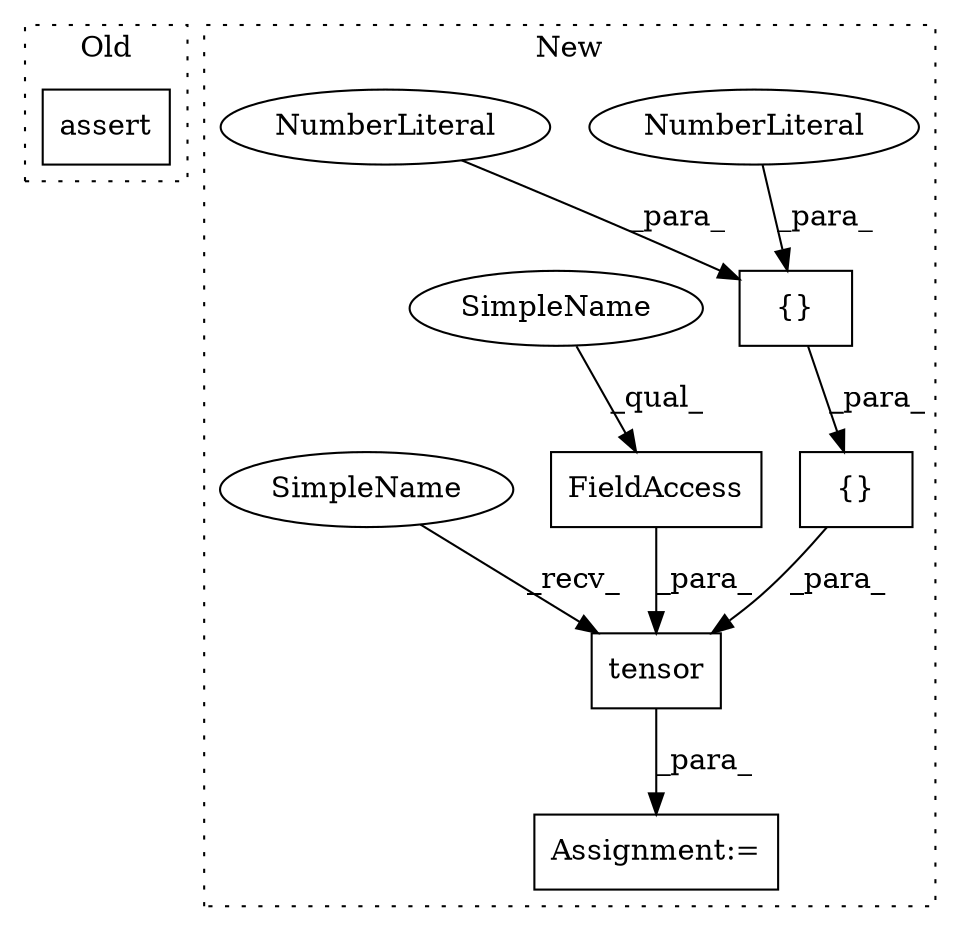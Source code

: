 digraph G {
subgraph cluster0 {
1 [label="assert" a="6" s="605" l="7" shape="box"];
label = "Old";
style="dotted";
}
subgraph cluster1 {
2 [label="tensor" a="32" s="629,674" l="7,1" shape="box"];
3 [label="Assignment:=" a="7" s="622" l="1" shape="box"];
4 [label="{}" a="4" s="650,658" l="1,1" shape="box"];
5 [label="NumberLiteral" a="34" s="651" l="3" shape="ellipse"];
6 [label="NumberLiteral" a="34" s="655" l="3" shape="ellipse"];
7 [label="{}" a="4" s="649,659" l="1,1" shape="box"];
8 [label="FieldAccess" a="22" s="661" l="13" shape="box"];
9 [label="SimpleName" a="42" s="661" l="5" shape="ellipse"];
10 [label="SimpleName" a="42" s="623" l="5" shape="ellipse"];
label = "New";
style="dotted";
}
2 -> 3 [label="_para_"];
4 -> 7 [label="_para_"];
5 -> 4 [label="_para_"];
6 -> 4 [label="_para_"];
7 -> 2 [label="_para_"];
8 -> 2 [label="_para_"];
9 -> 8 [label="_qual_"];
10 -> 2 [label="_recv_"];
}